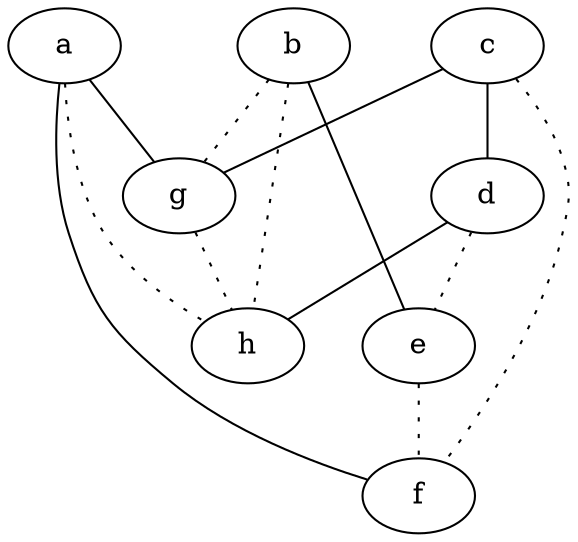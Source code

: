 graph {
a -- f;
a -- g;
a -- h [style=dotted];
b -- e;
b -- g [style=dotted];
b -- h [style=dotted];
c -- d;
c -- f [style=dotted];
c -- g;
d -- e [style=dotted];
d -- h;
e -- f [style=dotted];
g -- h [style=dotted];
}
